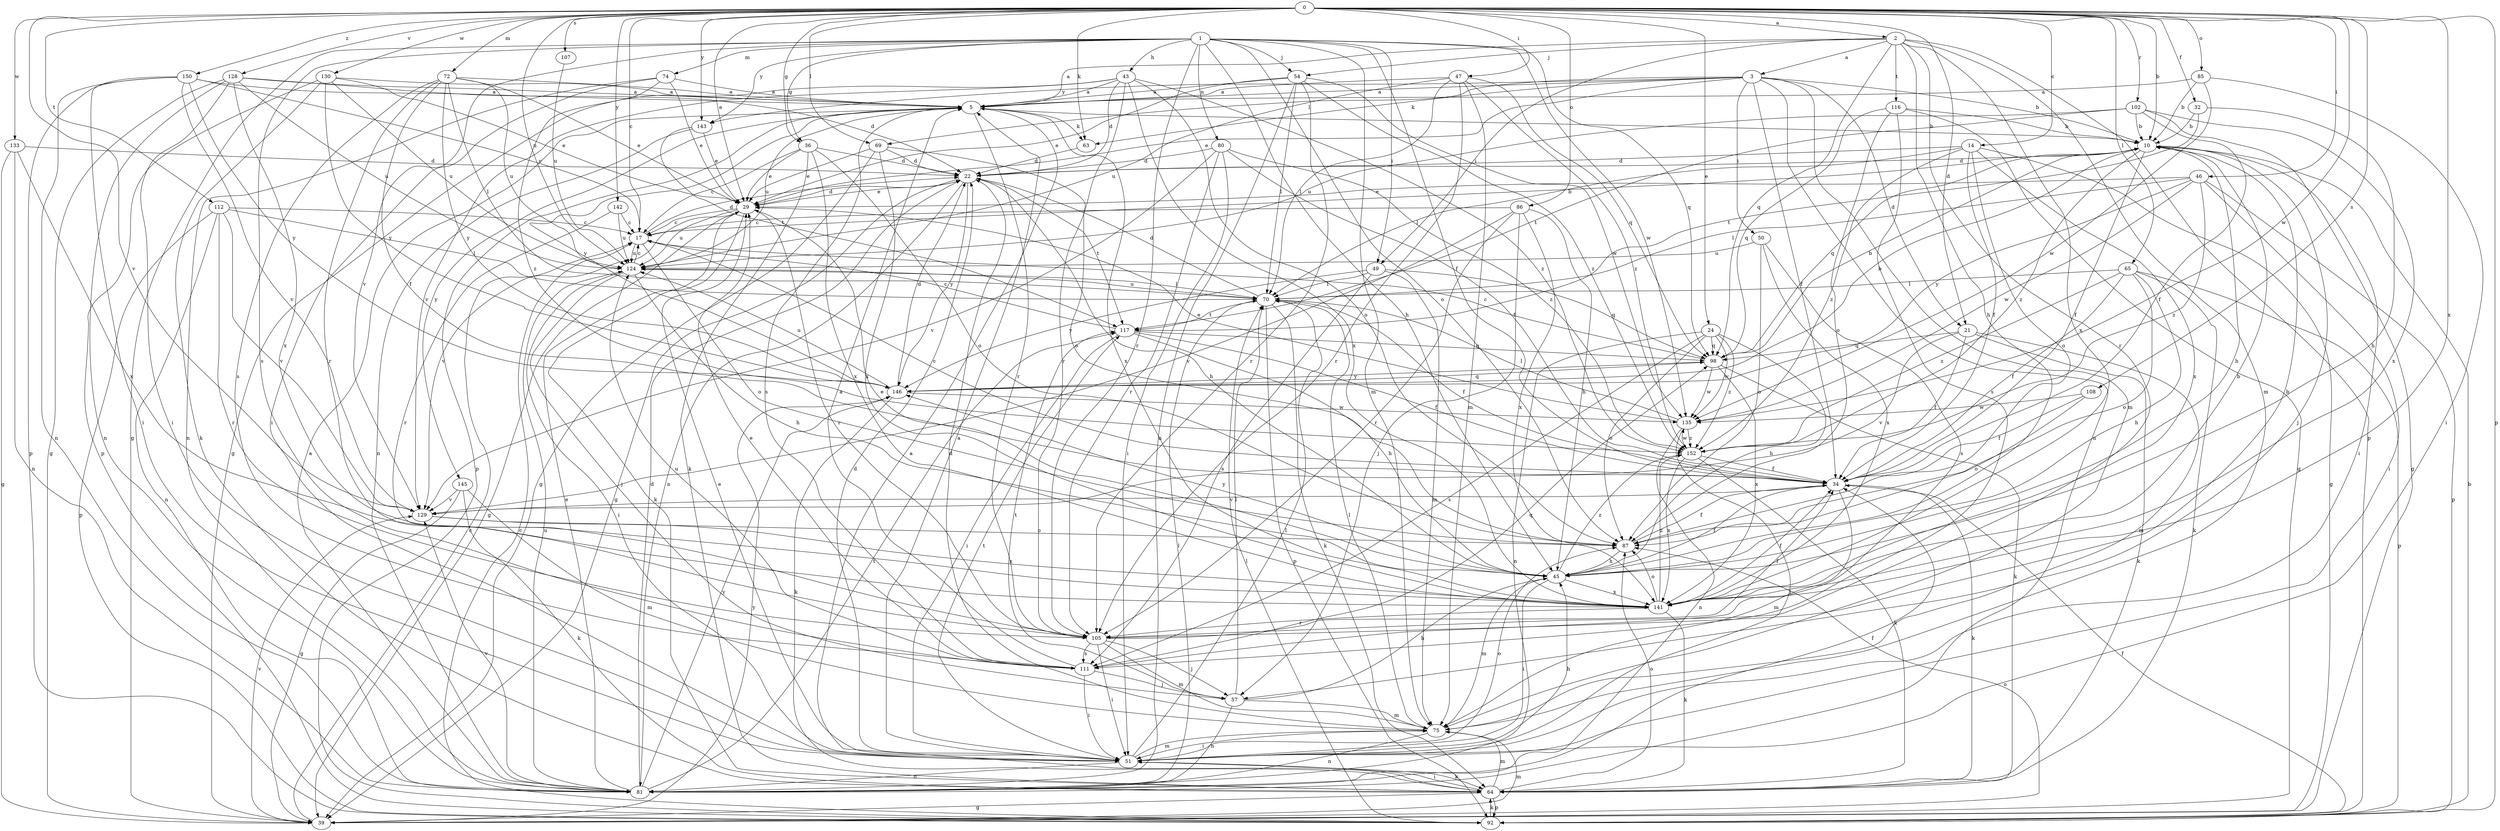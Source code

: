 strict digraph  {
0;
1;
2;
3;
5;
10;
14;
17;
21;
22;
24;
29;
32;
34;
36;
39;
43;
45;
46;
47;
49;
50;
51;
54;
57;
63;
64;
65;
69;
70;
72;
74;
75;
80;
81;
85;
86;
87;
92;
98;
102;
105;
107;
108;
111;
112;
116;
117;
124;
128;
129;
130;
133;
135;
141;
142;
143;
145;
146;
150;
152;
0 -> 2  [label=a];
0 -> 10  [label=b];
0 -> 14  [label=c];
0 -> 17  [label=c];
0 -> 21  [label=d];
0 -> 24  [label=e];
0 -> 29  [label=e];
0 -> 32  [label=f];
0 -> 36  [label=g];
0 -> 46  [label=i];
0 -> 47  [label=i];
0 -> 63  [label=k];
0 -> 65  [label=l];
0 -> 69  [label=l];
0 -> 72  [label=m];
0 -> 85  [label=o];
0 -> 86  [label=o];
0 -> 92  [label=p];
0 -> 102  [label=r];
0 -> 107  [label=s];
0 -> 108  [label=s];
0 -> 112  [label=t];
0 -> 124  [label=u];
0 -> 128  [label=v];
0 -> 129  [label=v];
0 -> 130  [label=w];
0 -> 133  [label=w];
0 -> 135  [label=w];
0 -> 141  [label=x];
0 -> 142  [label=y];
0 -> 143  [label=y];
0 -> 150  [label=z];
1 -> 34  [label=f];
1 -> 36  [label=g];
1 -> 39  [label=g];
1 -> 43  [label=h];
1 -> 45  [label=h];
1 -> 49  [label=i];
1 -> 54  [label=j];
1 -> 74  [label=m];
1 -> 75  [label=m];
1 -> 80  [label=n];
1 -> 87  [label=o];
1 -> 98  [label=q];
1 -> 105  [label=r];
1 -> 111  [label=s];
1 -> 129  [label=v];
1 -> 135  [label=w];
1 -> 143  [label=y];
2 -> 3  [label=a];
2 -> 5  [label=a];
2 -> 45  [label=h];
2 -> 49  [label=i];
2 -> 54  [label=j];
2 -> 75  [label=m];
2 -> 92  [label=p];
2 -> 98  [label=q];
2 -> 105  [label=r];
2 -> 116  [label=t];
2 -> 141  [label=x];
3 -> 5  [label=a];
3 -> 10  [label=b];
3 -> 21  [label=d];
3 -> 29  [label=e];
3 -> 34  [label=f];
3 -> 50  [label=i];
3 -> 63  [label=k];
3 -> 69  [label=l];
3 -> 75  [label=m];
3 -> 81  [label=n];
3 -> 143  [label=y];
5 -> 10  [label=b];
5 -> 63  [label=k];
5 -> 92  [label=p];
5 -> 105  [label=r];
5 -> 111  [label=s];
5 -> 124  [label=u];
5 -> 141  [label=x];
5 -> 145  [label=y];
5 -> 146  [label=y];
10 -> 22  [label=d];
10 -> 34  [label=f];
10 -> 45  [label=h];
10 -> 51  [label=i];
10 -> 57  [label=j];
10 -> 98  [label=q];
10 -> 152  [label=z];
14 -> 22  [label=d];
14 -> 34  [label=f];
14 -> 39  [label=g];
14 -> 70  [label=l];
14 -> 87  [label=o];
14 -> 141  [label=x];
14 -> 152  [label=z];
17 -> 10  [label=b];
17 -> 22  [label=d];
17 -> 87  [label=o];
17 -> 124  [label=u];
21 -> 34  [label=f];
21 -> 64  [label=k];
21 -> 75  [label=m];
21 -> 98  [label=q];
21 -> 129  [label=v];
22 -> 29  [label=e];
22 -> 39  [label=g];
22 -> 45  [label=h];
22 -> 81  [label=n];
22 -> 117  [label=t];
22 -> 146  [label=y];
24 -> 45  [label=h];
24 -> 81  [label=n];
24 -> 87  [label=o];
24 -> 98  [label=q];
24 -> 111  [label=s];
24 -> 135  [label=w];
24 -> 152  [label=z];
29 -> 17  [label=c];
29 -> 22  [label=d];
29 -> 39  [label=g];
29 -> 64  [label=k];
29 -> 105  [label=r];
29 -> 124  [label=u];
29 -> 129  [label=v];
32 -> 10  [label=b];
32 -> 45  [label=h];
32 -> 117  [label=t];
34 -> 17  [label=c];
34 -> 64  [label=k];
34 -> 75  [label=m];
34 -> 129  [label=v];
36 -> 17  [label=c];
36 -> 22  [label=d];
36 -> 29  [label=e];
36 -> 64  [label=k];
36 -> 87  [label=o];
36 -> 141  [label=x];
39 -> 17  [label=c];
39 -> 75  [label=m];
39 -> 87  [label=o];
39 -> 129  [label=v];
39 -> 146  [label=y];
43 -> 5  [label=a];
43 -> 22  [label=d];
43 -> 39  [label=g];
43 -> 87  [label=o];
43 -> 105  [label=r];
43 -> 129  [label=v];
43 -> 141  [label=x];
43 -> 152  [label=z];
45 -> 29  [label=e];
45 -> 34  [label=f];
45 -> 51  [label=i];
45 -> 75  [label=m];
45 -> 141  [label=x];
45 -> 146  [label=y];
45 -> 152  [label=z];
46 -> 29  [label=e];
46 -> 51  [label=i];
46 -> 70  [label=l];
46 -> 92  [label=p];
46 -> 135  [label=w];
46 -> 146  [label=y];
46 -> 152  [label=z];
47 -> 5  [label=a];
47 -> 70  [label=l];
47 -> 75  [label=m];
47 -> 98  [label=q];
47 -> 105  [label=r];
47 -> 124  [label=u];
47 -> 152  [label=z];
49 -> 70  [label=l];
49 -> 75  [label=m];
49 -> 98  [label=q];
49 -> 111  [label=s];
49 -> 146  [label=y];
50 -> 87  [label=o];
50 -> 111  [label=s];
50 -> 124  [label=u];
50 -> 141  [label=x];
51 -> 5  [label=a];
51 -> 22  [label=d];
51 -> 29  [label=e];
51 -> 45  [label=h];
51 -> 64  [label=k];
51 -> 70  [label=l];
51 -> 75  [label=m];
51 -> 81  [label=n];
51 -> 87  [label=o];
51 -> 117  [label=t];
54 -> 5  [label=a];
54 -> 29  [label=e];
54 -> 70  [label=l];
54 -> 81  [label=n];
54 -> 105  [label=r];
54 -> 135  [label=w];
54 -> 152  [label=z];
57 -> 45  [label=h];
57 -> 70  [label=l];
57 -> 75  [label=m];
57 -> 81  [label=n];
57 -> 117  [label=t];
63 -> 22  [label=d];
64 -> 5  [label=a];
64 -> 39  [label=g];
64 -> 51  [label=i];
64 -> 75  [label=m];
64 -> 87  [label=o];
64 -> 92  [label=p];
65 -> 34  [label=f];
65 -> 45  [label=h];
65 -> 64  [label=k];
65 -> 70  [label=l];
65 -> 87  [label=o];
65 -> 92  [label=p];
65 -> 152  [label=z];
69 -> 22  [label=d];
69 -> 29  [label=e];
69 -> 39  [label=g];
69 -> 87  [label=o];
69 -> 141  [label=x];
70 -> 22  [label=d];
70 -> 34  [label=f];
70 -> 64  [label=k];
70 -> 92  [label=p];
70 -> 117  [label=t];
70 -> 124  [label=u];
72 -> 5  [label=a];
72 -> 29  [label=e];
72 -> 34  [label=f];
72 -> 70  [label=l];
72 -> 105  [label=r];
72 -> 111  [label=s];
72 -> 124  [label=u];
72 -> 146  [label=y];
74 -> 5  [label=a];
74 -> 29  [label=e];
74 -> 51  [label=i];
74 -> 81  [label=n];
74 -> 152  [label=z];
75 -> 22  [label=d];
75 -> 51  [label=i];
75 -> 70  [label=l];
75 -> 81  [label=n];
80 -> 22  [label=d];
80 -> 34  [label=f];
80 -> 51  [label=i];
80 -> 105  [label=r];
80 -> 129  [label=v];
80 -> 152  [label=z];
81 -> 5  [label=a];
81 -> 22  [label=d];
81 -> 29  [label=e];
81 -> 34  [label=f];
81 -> 70  [label=l];
81 -> 117  [label=t];
81 -> 124  [label=u];
81 -> 129  [label=v];
81 -> 146  [label=y];
85 -> 5  [label=a];
85 -> 10  [label=b];
85 -> 51  [label=i];
85 -> 135  [label=w];
86 -> 17  [label=c];
86 -> 45  [label=h];
86 -> 57  [label=j];
86 -> 105  [label=r];
86 -> 129  [label=v];
86 -> 141  [label=x];
87 -> 34  [label=f];
87 -> 45  [label=h];
92 -> 10  [label=b];
92 -> 17  [label=c];
92 -> 34  [label=f];
92 -> 64  [label=k];
92 -> 70  [label=l];
98 -> 10  [label=b];
98 -> 17  [label=c];
98 -> 64  [label=k];
98 -> 135  [label=w];
98 -> 141  [label=x];
98 -> 146  [label=y];
102 -> 10  [label=b];
102 -> 34  [label=f];
102 -> 39  [label=g];
102 -> 117  [label=t];
102 -> 124  [label=u];
102 -> 141  [label=x];
105 -> 10  [label=b];
105 -> 34  [label=f];
105 -> 51  [label=i];
105 -> 57  [label=j];
105 -> 75  [label=m];
105 -> 111  [label=s];
107 -> 124  [label=u];
108 -> 34  [label=f];
108 -> 87  [label=o];
108 -> 135  [label=w];
111 -> 5  [label=a];
111 -> 29  [label=e];
111 -> 51  [label=i];
111 -> 57  [label=j];
111 -> 98  [label=q];
111 -> 124  [label=u];
112 -> 17  [label=c];
112 -> 70  [label=l];
112 -> 81  [label=n];
112 -> 92  [label=p];
112 -> 105  [label=r];
112 -> 129  [label=v];
116 -> 10  [label=b];
116 -> 39  [label=g];
116 -> 87  [label=o];
116 -> 98  [label=q];
116 -> 111  [label=s];
117 -> 17  [label=c];
117 -> 34  [label=f];
117 -> 45  [label=h];
117 -> 51  [label=i];
117 -> 98  [label=q];
124 -> 17  [label=c];
124 -> 45  [label=h];
124 -> 51  [label=i];
124 -> 57  [label=j];
124 -> 70  [label=l];
128 -> 5  [label=a];
128 -> 22  [label=d];
128 -> 39  [label=g];
128 -> 51  [label=i];
128 -> 81  [label=n];
128 -> 124  [label=u];
128 -> 141  [label=x];
129 -> 87  [label=o];
129 -> 141  [label=x];
130 -> 5  [label=a];
130 -> 29  [label=e];
130 -> 64  [label=k];
130 -> 92  [label=p];
130 -> 124  [label=u];
130 -> 146  [label=y];
133 -> 22  [label=d];
133 -> 39  [label=g];
133 -> 81  [label=n];
133 -> 141  [label=x];
135 -> 29  [label=e];
135 -> 51  [label=i];
135 -> 70  [label=l];
135 -> 81  [label=n];
135 -> 152  [label=z];
141 -> 10  [label=b];
141 -> 34  [label=f];
141 -> 64  [label=k];
141 -> 87  [label=o];
141 -> 105  [label=r];
141 -> 152  [label=z];
142 -> 17  [label=c];
142 -> 105  [label=r];
142 -> 124  [label=u];
143 -> 29  [label=e];
143 -> 81  [label=n];
143 -> 117  [label=t];
145 -> 39  [label=g];
145 -> 64  [label=k];
145 -> 75  [label=m];
145 -> 129  [label=v];
146 -> 10  [label=b];
146 -> 22  [label=d];
146 -> 64  [label=k];
146 -> 98  [label=q];
146 -> 124  [label=u];
146 -> 135  [label=w];
150 -> 5  [label=a];
150 -> 17  [label=c];
150 -> 51  [label=i];
150 -> 81  [label=n];
150 -> 92  [label=p];
150 -> 129  [label=v];
150 -> 146  [label=y];
152 -> 34  [label=f];
152 -> 64  [label=k];
152 -> 135  [label=w];
152 -> 141  [label=x];
}
